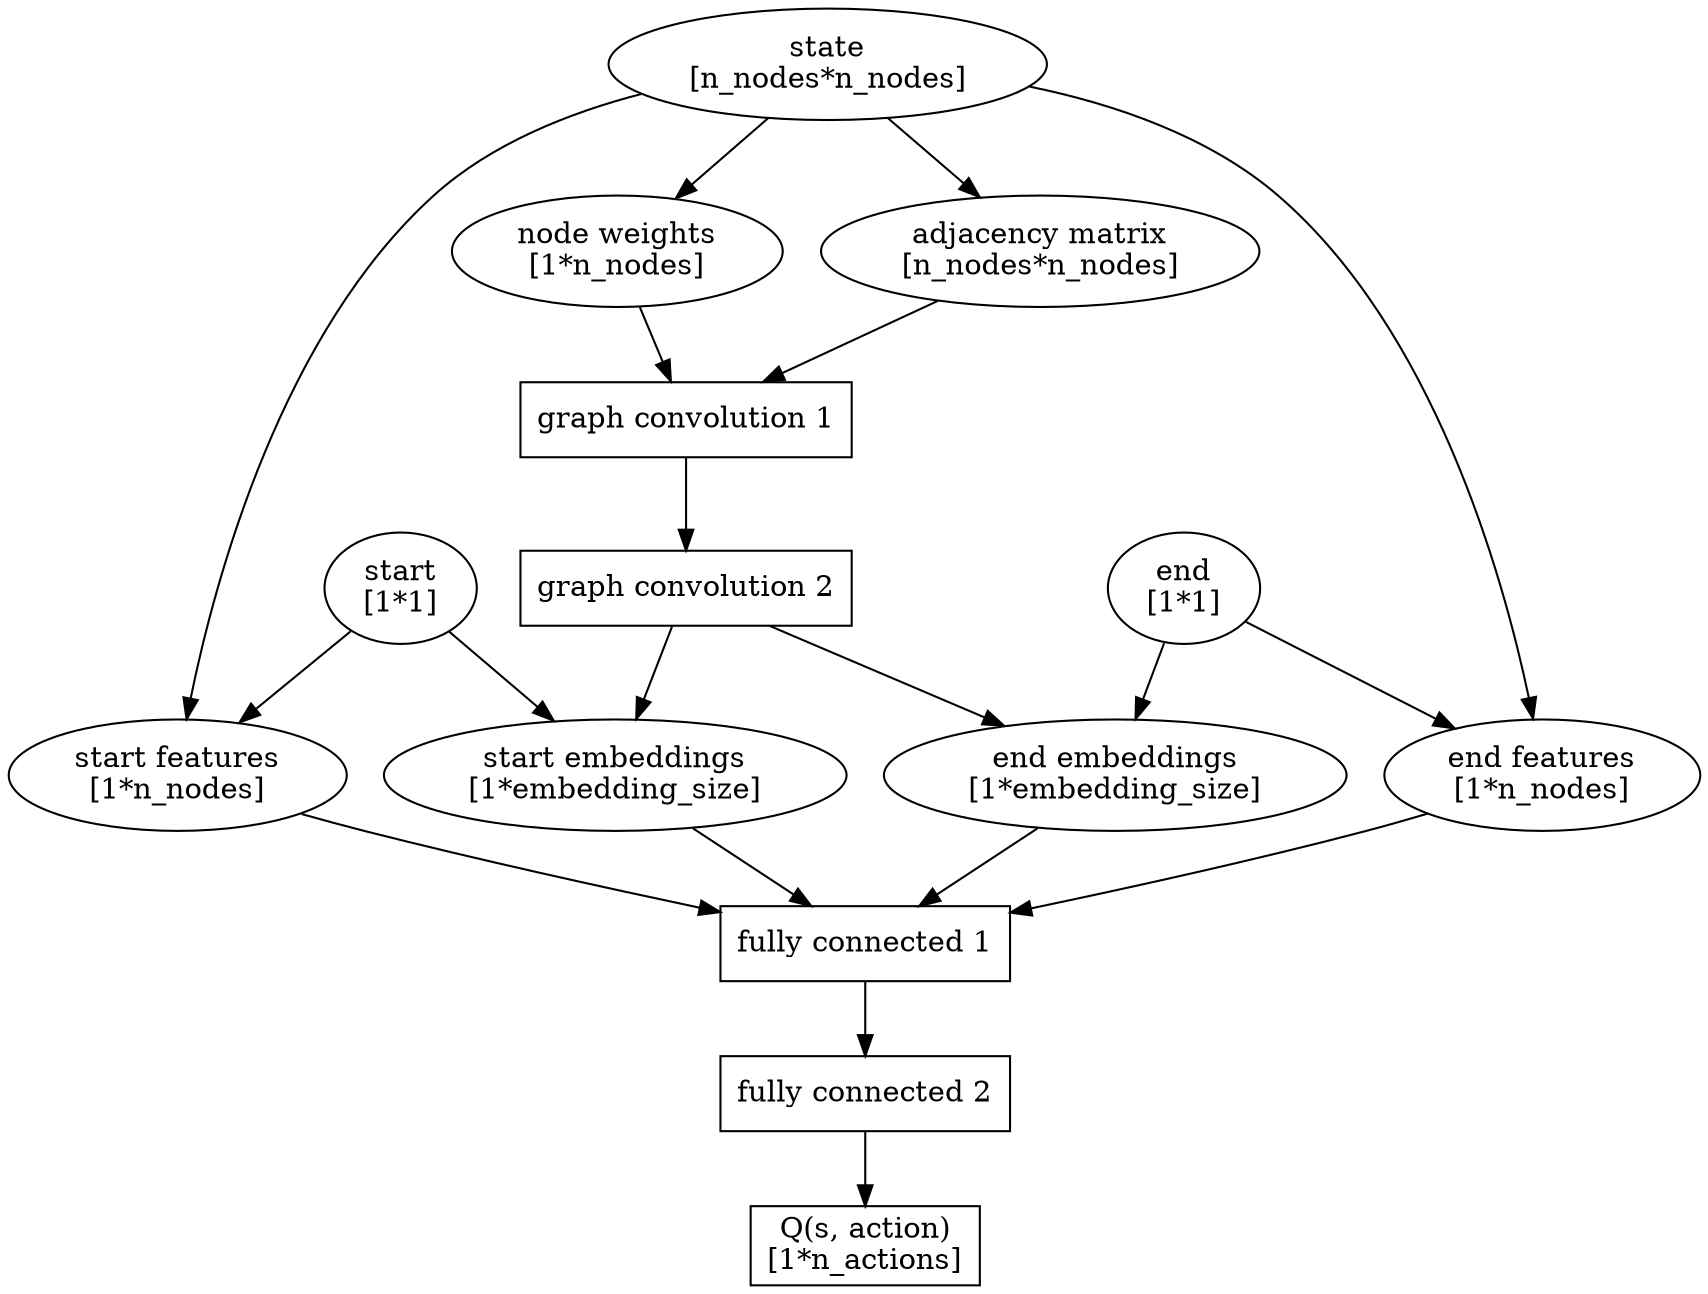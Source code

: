 digraph "gcnn_action" {
    graph [dpi = 300];
    state [label = "state\n[n_nodes*n_nodes]"]
    start [label = "start\n[1*1]"]
    end [label = "end\n[1*1]"]
    feat [label = "node weights\n[1*n_nodes]"]
    adj [label = "adjacency matrix\n[n_nodes*n_nodes]"]
    gc1 [label = "graph convolution 1", shape=box]
    gc2 [label = "graph convolution 2", shape=box]
    start_embeds [label = "start embeddings\n[1*embedding_size]"]
    end_embeds [label = "end embeddings\n[1*embedding_size]"]
    start_feats [label = "start features\n[1*n_nodes]"]
    end_feats [label = "end features\n[1*n_nodes]"]
    h1 [label = "fully connected 1", shape=box]
    h2 [label = "fully connected 2", shape=box]
    end_q [label = "Q(s, action)\n[1*n_actions]", shape=box]

    state -> feat
    state -> adj
    feat -> gc1
    adj -> gc1
    gc1 -> gc2
    gc2 -> start_embeds
    gc2 -> end_embeds
    start -> start_embeds
    end -> end_embeds
    state -> start_feats
    state -> end_feats
    start -> start_feats
    end -> end_feats
    start_embeds -> h1
    end_embeds -> h1
    start_feats -> h1
    end_feats -> h1
    h1 -> h2
    h2 -> end_q
}
